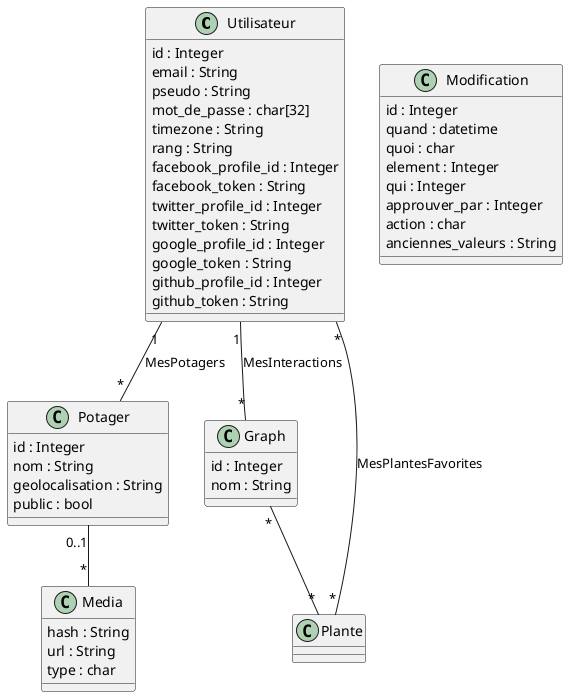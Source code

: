 @startuml Communaute
class Utilisateur {
    id : Integer
    email : String
    pseudo : String
    'SHA256 du mot de passe
    mot_de_passe : char[32]
    'Par exemple : "Europe/Paris", https://en.wikipedia.org/wiki/List_of_tz_database_time_zones
    timezone : String
    /'Rangs qui définit les droits des utilisateurs
        "A" : administrateur
        "E" : peut valider une espèce
        "L" : peut valider un lien
        "M" : peut valider un media
    '/
    rang : String
    'OAuth, les token ont des tailles variables
    'Twitter semble limiter à 50 charactères
    facebook_profile_id : Integer
    facebook_token : String
    twitter_profile_id : Integer
    twitter_token : String
    google_profile_id : Integer
    google_token : String
    github_profile_id : Integer
    github_token : String
}
class Potager {
    id : Integer
    nom : String
    /'coordonnées GPS + altitude ==> format à définir
      Pourrait être utile pour un futur service connecté à la météo (pluviométrie, ensoleillement, températures pour éviter gel, ...)
    '/
    geolocalisation : String
    'Si le potager est partagé avec les autres utilisateurs
    public : bool
}
class Media {
    'hash est une valeur unique (on évite les doublons en base de données)
    hash : String
    url : String
    /'
        P = photo
        R = référence
        L = lien
        V = vidéo
        B = boutique, c.a.d. où trouver le produit
    '/
    type : char
}
class Graph {
    id : Integer
    nom : String
}
class Modification {
    id : Integer
    quand : datetime
    'E = Espèce, M = Média, L = Lien
    quoi : char
    'ID de l'espèce/média/lien
    element : Integer
    'les champs suivants prennent les ID des utilisateurs
    qui : Integer
    approuver_par : Integer
    'C = création, M = modification, S = suppression
    action : char
    'associations clé-valeur au format JSON (ex : {"feuillage":"C", "ph":"N"} )
    anciennes_valeurs : String
}
' Relations
Potager "0..1" -- "*" Media
Utilisateur "1" -- "*" Potager : MesPotagers
Utilisateur "*" -- "*" Plante : MesPlantesFavorites
Utilisateur "1" -- "*" Graph : MesInteractions
Graph "*" -- "*" Plante
@enduml